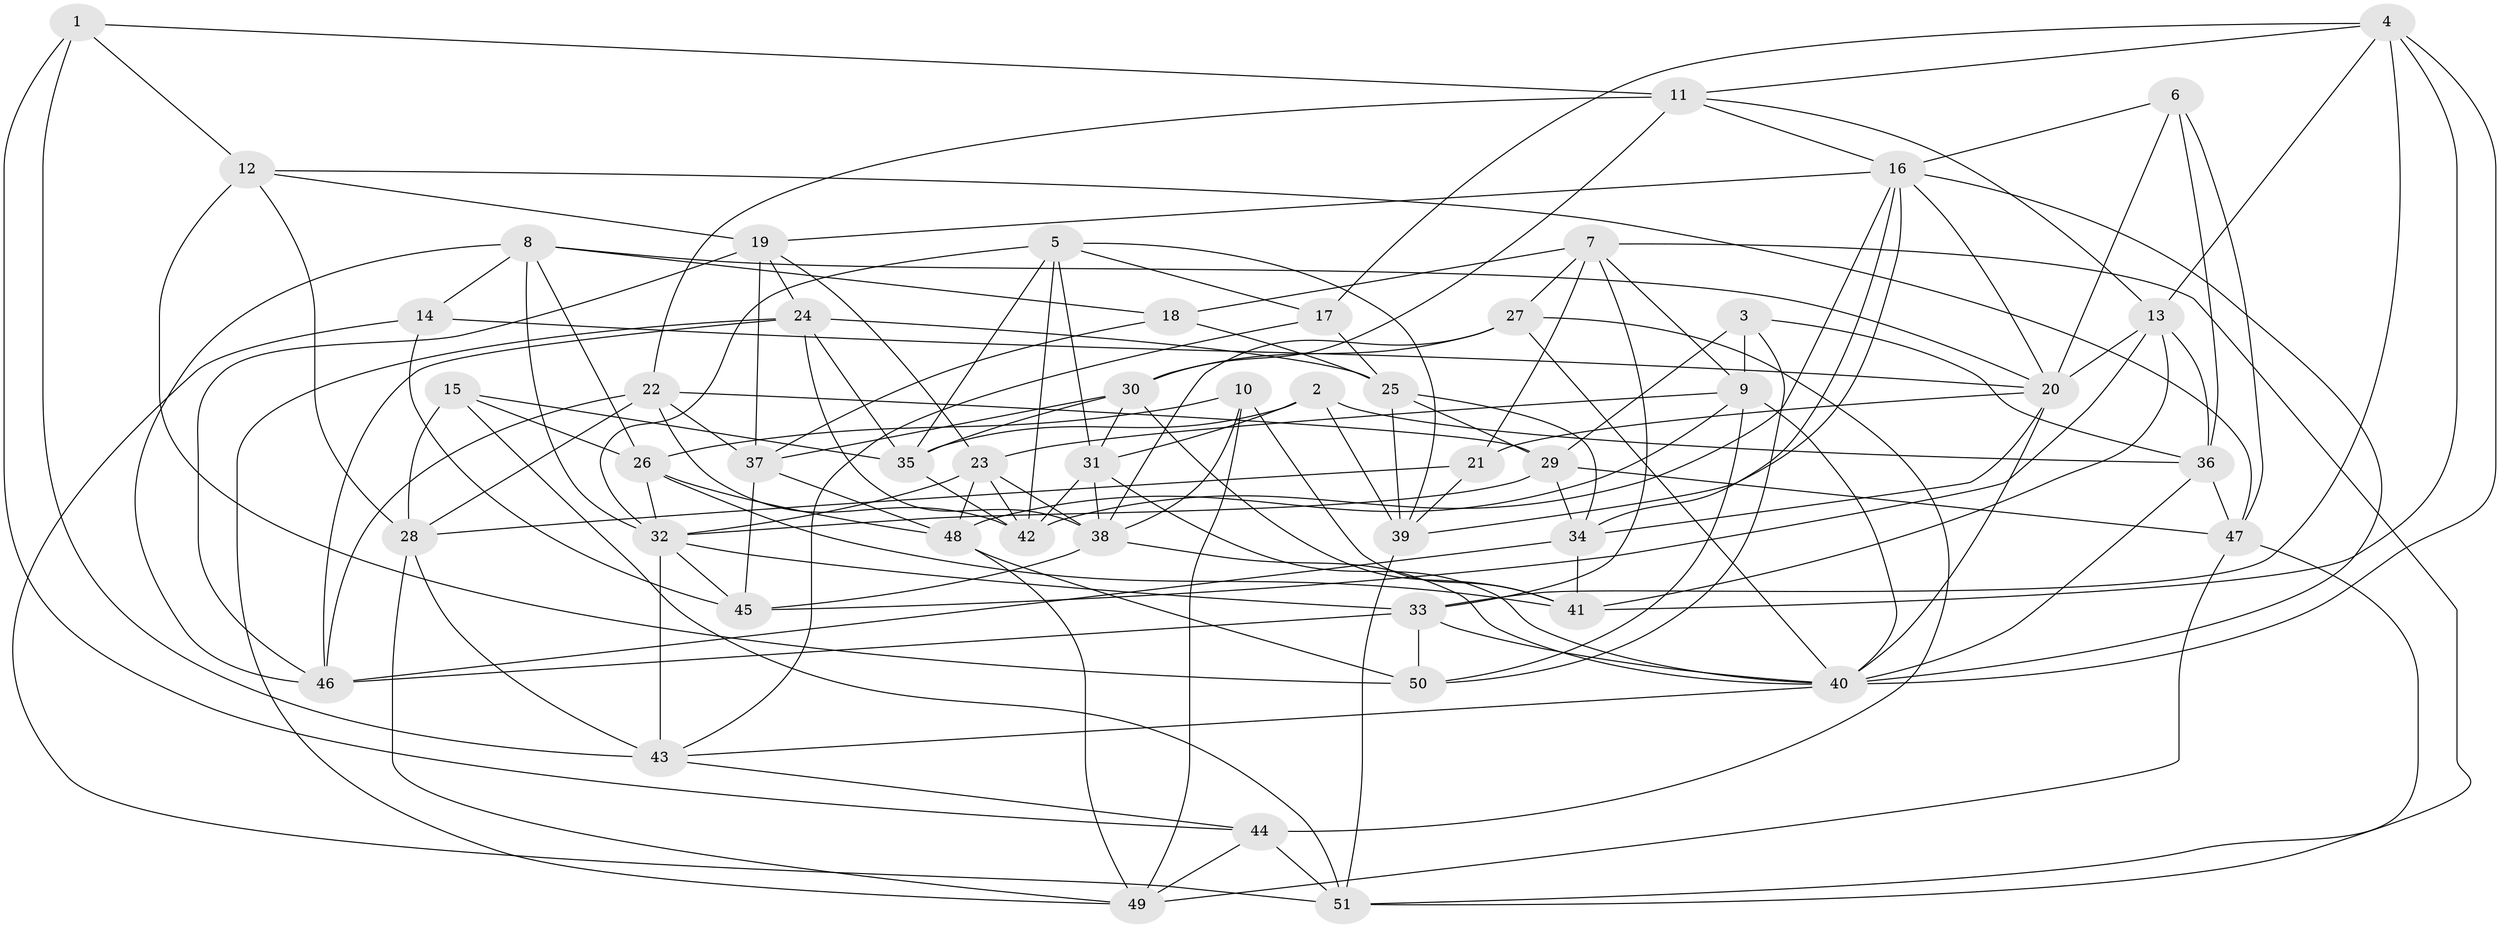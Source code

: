 // original degree distribution, {4: 1.0}
// Generated by graph-tools (version 1.1) at 2025/50/03/09/25 03:50:47]
// undirected, 51 vertices, 146 edges
graph export_dot {
graph [start="1"]
  node [color=gray90,style=filled];
  1;
  2;
  3;
  4;
  5;
  6;
  7;
  8;
  9;
  10;
  11;
  12;
  13;
  14;
  15;
  16;
  17;
  18;
  19;
  20;
  21;
  22;
  23;
  24;
  25;
  26;
  27;
  28;
  29;
  30;
  31;
  32;
  33;
  34;
  35;
  36;
  37;
  38;
  39;
  40;
  41;
  42;
  43;
  44;
  45;
  46;
  47;
  48;
  49;
  50;
  51;
  1 -- 11 [weight=1.0];
  1 -- 12 [weight=1.0];
  1 -- 43 [weight=1.0];
  1 -- 44 [weight=1.0];
  2 -- 31 [weight=1.0];
  2 -- 35 [weight=1.0];
  2 -- 36 [weight=1.0];
  2 -- 39 [weight=1.0];
  3 -- 9 [weight=1.0];
  3 -- 29 [weight=1.0];
  3 -- 36 [weight=1.0];
  3 -- 50 [weight=1.0];
  4 -- 11 [weight=1.0];
  4 -- 13 [weight=1.0];
  4 -- 17 [weight=1.0];
  4 -- 33 [weight=1.0];
  4 -- 40 [weight=1.0];
  4 -- 41 [weight=1.0];
  5 -- 17 [weight=1.0];
  5 -- 31 [weight=1.0];
  5 -- 32 [weight=1.0];
  5 -- 35 [weight=1.0];
  5 -- 39 [weight=1.0];
  5 -- 42 [weight=1.0];
  6 -- 16 [weight=1.0];
  6 -- 20 [weight=1.0];
  6 -- 36 [weight=1.0];
  6 -- 47 [weight=1.0];
  7 -- 9 [weight=1.0];
  7 -- 18 [weight=1.0];
  7 -- 21 [weight=1.0];
  7 -- 27 [weight=1.0];
  7 -- 33 [weight=1.0];
  7 -- 51 [weight=1.0];
  8 -- 14 [weight=1.0];
  8 -- 18 [weight=1.0];
  8 -- 20 [weight=1.0];
  8 -- 26 [weight=1.0];
  8 -- 32 [weight=1.0];
  8 -- 46 [weight=1.0];
  9 -- 23 [weight=1.0];
  9 -- 40 [weight=1.0];
  9 -- 48 [weight=1.0];
  9 -- 50 [weight=1.0];
  10 -- 26 [weight=1.0];
  10 -- 38 [weight=1.0];
  10 -- 41 [weight=1.0];
  10 -- 49 [weight=1.0];
  11 -- 13 [weight=1.0];
  11 -- 16 [weight=1.0];
  11 -- 22 [weight=1.0];
  11 -- 30 [weight=1.0];
  12 -- 19 [weight=1.0];
  12 -- 28 [weight=1.0];
  12 -- 47 [weight=1.0];
  12 -- 50 [weight=2.0];
  13 -- 20 [weight=1.0];
  13 -- 36 [weight=1.0];
  13 -- 41 [weight=1.0];
  13 -- 45 [weight=1.0];
  14 -- 20 [weight=1.0];
  14 -- 45 [weight=1.0];
  14 -- 51 [weight=1.0];
  15 -- 26 [weight=1.0];
  15 -- 28 [weight=1.0];
  15 -- 35 [weight=1.0];
  15 -- 51 [weight=1.0];
  16 -- 19 [weight=1.0];
  16 -- 20 [weight=1.0];
  16 -- 34 [weight=1.0];
  16 -- 39 [weight=1.0];
  16 -- 40 [weight=1.0];
  16 -- 42 [weight=1.0];
  17 -- 25 [weight=1.0];
  17 -- 43 [weight=1.0];
  18 -- 25 [weight=1.0];
  18 -- 37 [weight=1.0];
  19 -- 23 [weight=1.0];
  19 -- 24 [weight=1.0];
  19 -- 37 [weight=1.0];
  19 -- 46 [weight=1.0];
  20 -- 21 [weight=1.0];
  20 -- 34 [weight=1.0];
  20 -- 40 [weight=1.0];
  21 -- 28 [weight=1.0];
  21 -- 39 [weight=1.0];
  22 -- 28 [weight=1.0];
  22 -- 29 [weight=1.0];
  22 -- 37 [weight=1.0];
  22 -- 42 [weight=1.0];
  22 -- 46 [weight=1.0];
  23 -- 32 [weight=1.0];
  23 -- 38 [weight=1.0];
  23 -- 42 [weight=1.0];
  23 -- 48 [weight=1.0];
  24 -- 25 [weight=1.0];
  24 -- 35 [weight=1.0];
  24 -- 38 [weight=1.0];
  24 -- 46 [weight=1.0];
  24 -- 49 [weight=1.0];
  25 -- 29 [weight=1.0];
  25 -- 34 [weight=1.0];
  25 -- 39 [weight=1.0];
  26 -- 32 [weight=1.0];
  26 -- 41 [weight=1.0];
  26 -- 48 [weight=1.0];
  27 -- 30 [weight=1.0];
  27 -- 38 [weight=1.0];
  27 -- 40 [weight=1.0];
  27 -- 44 [weight=2.0];
  28 -- 43 [weight=1.0];
  28 -- 49 [weight=1.0];
  29 -- 32 [weight=1.0];
  29 -- 34 [weight=1.0];
  29 -- 47 [weight=1.0];
  30 -- 31 [weight=1.0];
  30 -- 35 [weight=1.0];
  30 -- 37 [weight=1.0];
  30 -- 41 [weight=1.0];
  31 -- 38 [weight=1.0];
  31 -- 40 [weight=1.0];
  31 -- 42 [weight=1.0];
  32 -- 33 [weight=1.0];
  32 -- 43 [weight=1.0];
  32 -- 45 [weight=1.0];
  33 -- 40 [weight=1.0];
  33 -- 46 [weight=1.0];
  33 -- 50 [weight=1.0];
  34 -- 41 [weight=1.0];
  34 -- 46 [weight=1.0];
  35 -- 42 [weight=1.0];
  36 -- 40 [weight=1.0];
  36 -- 47 [weight=1.0];
  37 -- 45 [weight=1.0];
  37 -- 48 [weight=1.0];
  38 -- 40 [weight=1.0];
  38 -- 45 [weight=2.0];
  39 -- 51 [weight=1.0];
  40 -- 43 [weight=1.0];
  43 -- 44 [weight=1.0];
  44 -- 49 [weight=1.0];
  44 -- 51 [weight=1.0];
  47 -- 49 [weight=1.0];
  47 -- 51 [weight=1.0];
  48 -- 49 [weight=1.0];
  48 -- 50 [weight=1.0];
}
